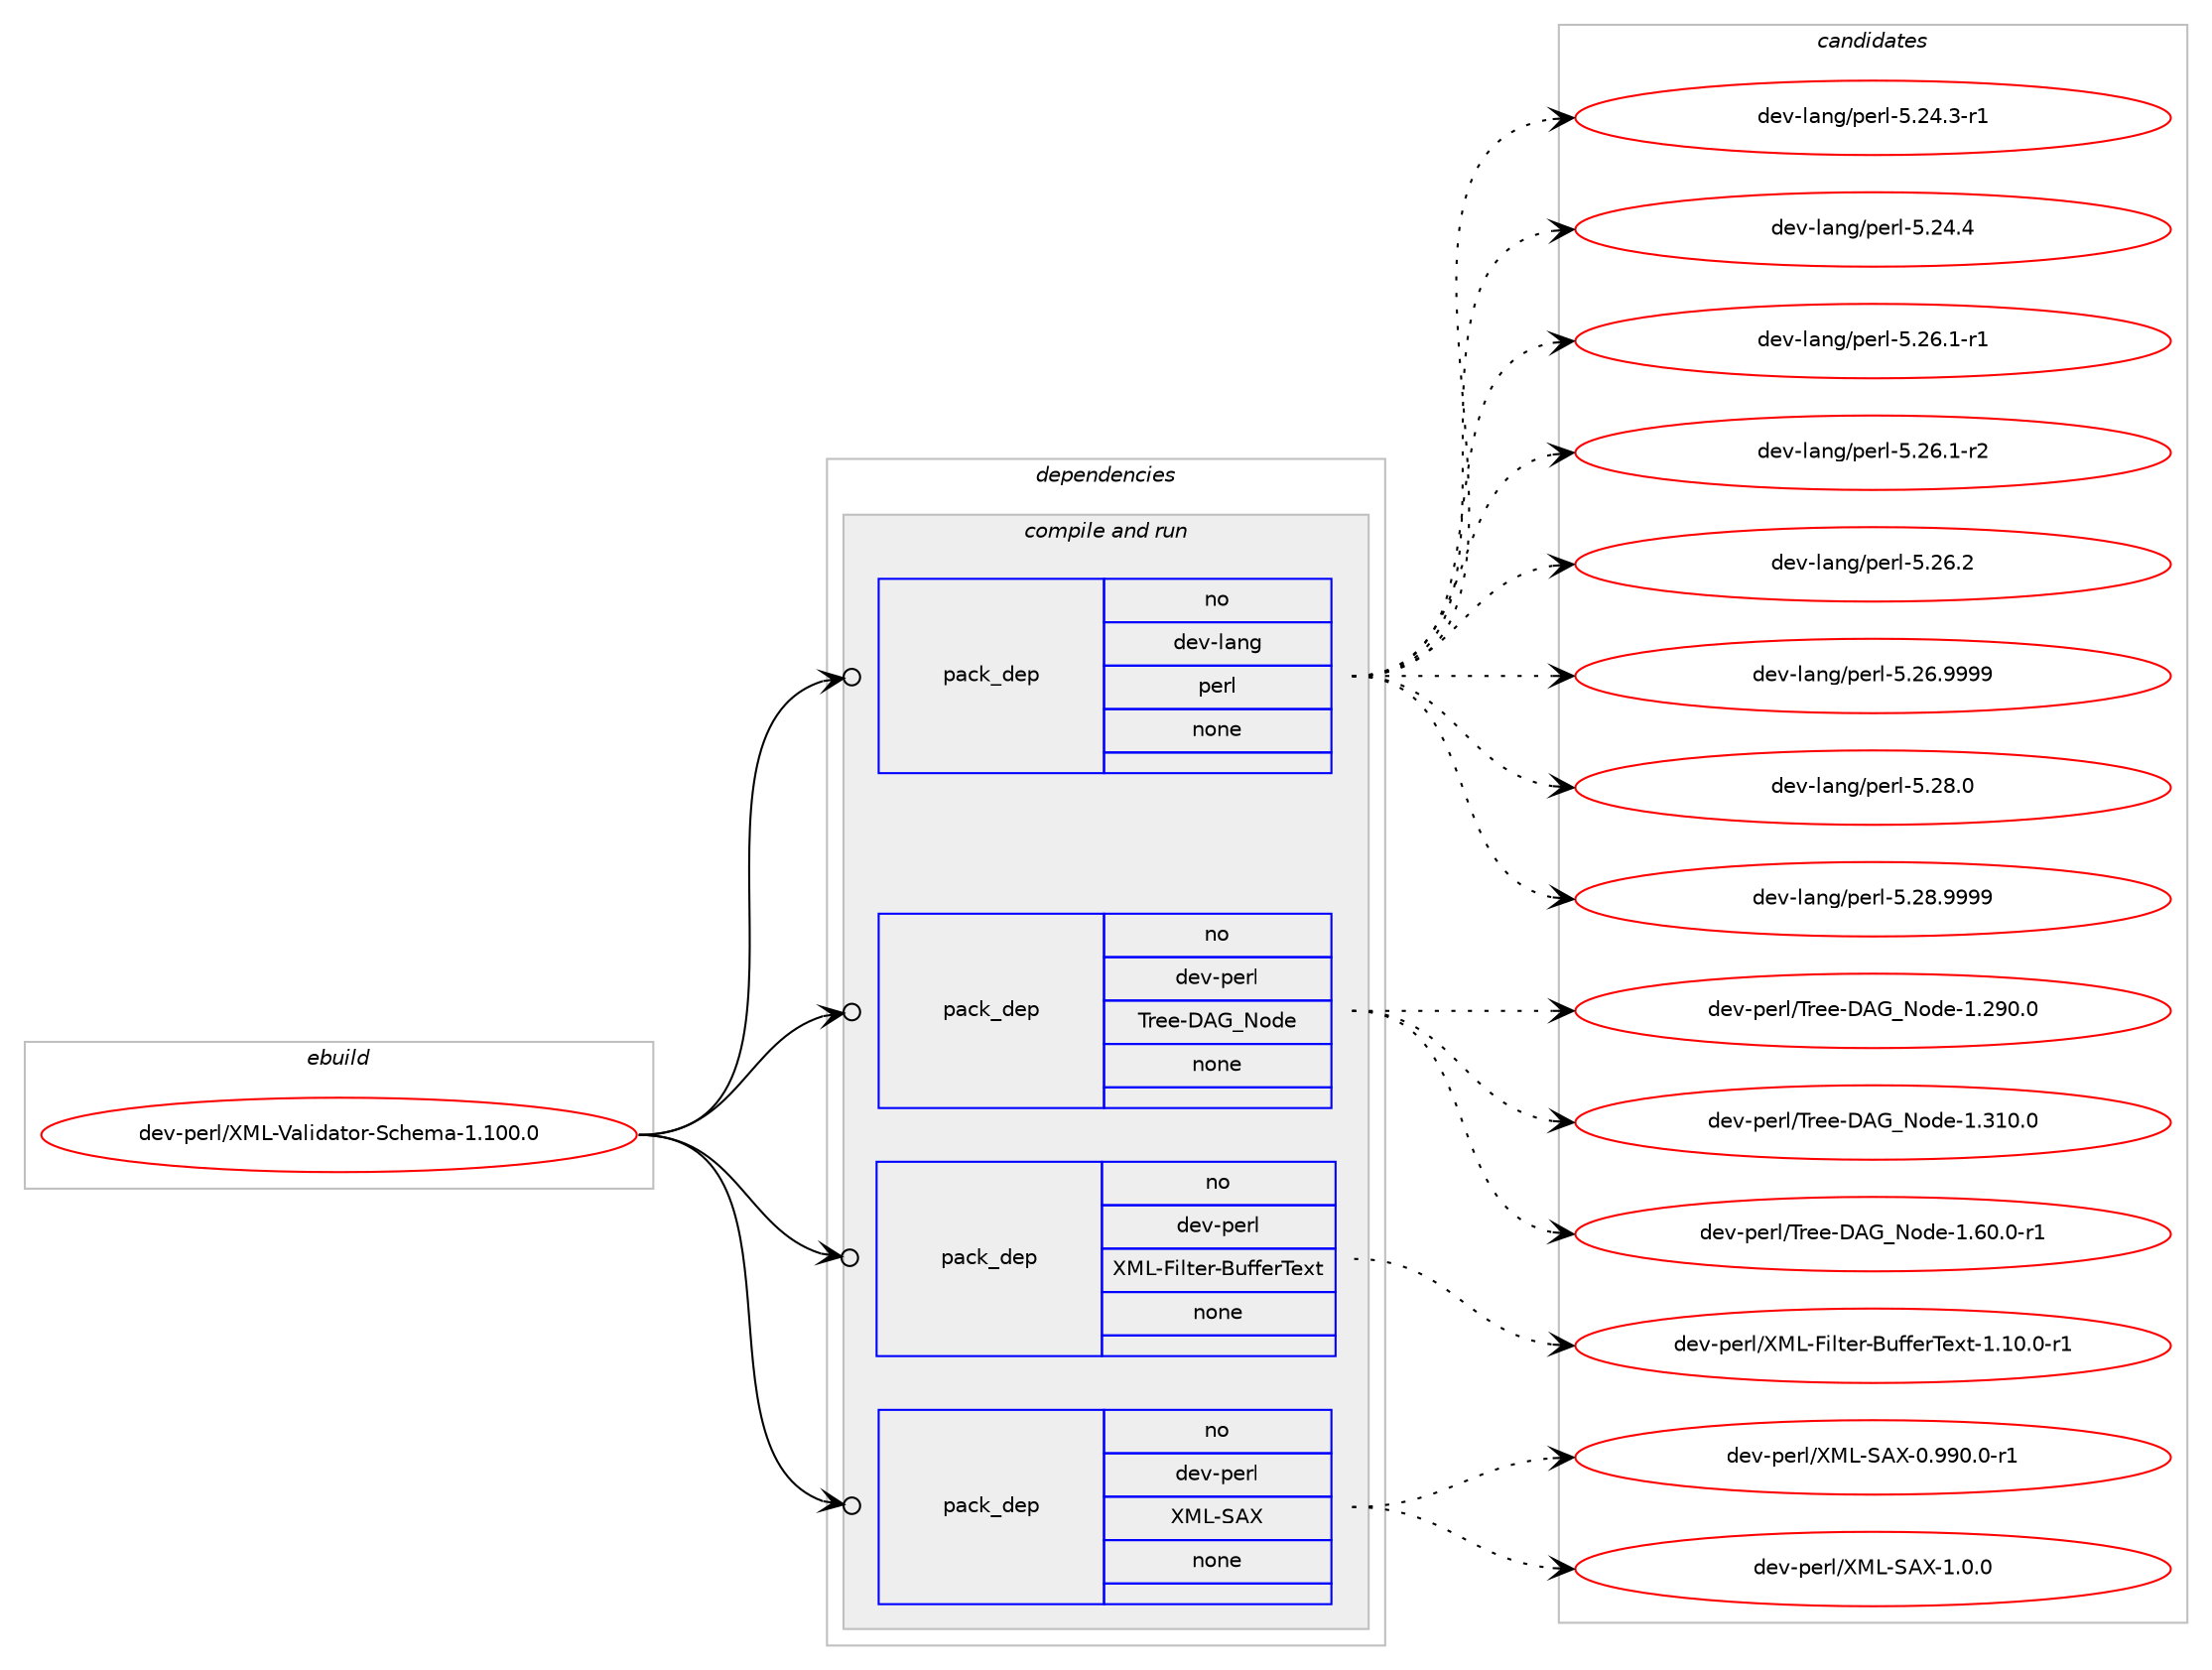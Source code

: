 digraph prolog {

# *************
# Graph options
# *************

newrank=true;
concentrate=true;
compound=true;
graph [rankdir=LR,fontname=Helvetica,fontsize=10,ranksep=1.5];#, ranksep=2.5, nodesep=0.2];
edge  [arrowhead=vee];
node  [fontname=Helvetica,fontsize=10];

# **********
# The ebuild
# **********

subgraph cluster_leftcol {
color=gray;
rank=same;
label=<<i>ebuild</i>>;
id [label="dev-perl/XML-Validator-Schema-1.100.0", color=red, width=4, href="../dev-perl/XML-Validator-Schema-1.100.0.svg"];
}

# ****************
# The dependencies
# ****************

subgraph cluster_midcol {
color=gray;
label=<<i>dependencies</i>>;
subgraph cluster_compile {
fillcolor="#eeeeee";
style=filled;
label=<<i>compile</i>>;
}
subgraph cluster_compileandrun {
fillcolor="#eeeeee";
style=filled;
label=<<i>compile and run</i>>;
subgraph pack999371 {
dependency1391596 [label=<<TABLE BORDER="0" CELLBORDER="1" CELLSPACING="0" CELLPADDING="4" WIDTH="220"><TR><TD ROWSPAN="6" CELLPADDING="30">pack_dep</TD></TR><TR><TD WIDTH="110">no</TD></TR><TR><TD>dev-lang</TD></TR><TR><TD>perl</TD></TR><TR><TD>none</TD></TR><TR><TD></TD></TR></TABLE>>, shape=none, color=blue];
}
id:e -> dependency1391596:w [weight=20,style="solid",arrowhead="odotvee"];
subgraph pack999372 {
dependency1391597 [label=<<TABLE BORDER="0" CELLBORDER="1" CELLSPACING="0" CELLPADDING="4" WIDTH="220"><TR><TD ROWSPAN="6" CELLPADDING="30">pack_dep</TD></TR><TR><TD WIDTH="110">no</TD></TR><TR><TD>dev-perl</TD></TR><TR><TD>Tree-DAG_Node</TD></TR><TR><TD>none</TD></TR><TR><TD></TD></TR></TABLE>>, shape=none, color=blue];
}
id:e -> dependency1391597:w [weight=20,style="solid",arrowhead="odotvee"];
subgraph pack999373 {
dependency1391598 [label=<<TABLE BORDER="0" CELLBORDER="1" CELLSPACING="0" CELLPADDING="4" WIDTH="220"><TR><TD ROWSPAN="6" CELLPADDING="30">pack_dep</TD></TR><TR><TD WIDTH="110">no</TD></TR><TR><TD>dev-perl</TD></TR><TR><TD>XML-Filter-BufferText</TD></TR><TR><TD>none</TD></TR><TR><TD></TD></TR></TABLE>>, shape=none, color=blue];
}
id:e -> dependency1391598:w [weight=20,style="solid",arrowhead="odotvee"];
subgraph pack999374 {
dependency1391599 [label=<<TABLE BORDER="0" CELLBORDER="1" CELLSPACING="0" CELLPADDING="4" WIDTH="220"><TR><TD ROWSPAN="6" CELLPADDING="30">pack_dep</TD></TR><TR><TD WIDTH="110">no</TD></TR><TR><TD>dev-perl</TD></TR><TR><TD>XML-SAX</TD></TR><TR><TD>none</TD></TR><TR><TD></TD></TR></TABLE>>, shape=none, color=blue];
}
id:e -> dependency1391599:w [weight=20,style="solid",arrowhead="odotvee"];
}
subgraph cluster_run {
fillcolor="#eeeeee";
style=filled;
label=<<i>run</i>>;
}
}

# **************
# The candidates
# **************

subgraph cluster_choices {
rank=same;
color=gray;
label=<<i>candidates</i>>;

subgraph choice999371 {
color=black;
nodesep=1;
choice100101118451089711010347112101114108455346505246514511449 [label="dev-lang/perl-5.24.3-r1", color=red, width=4,href="../dev-lang/perl-5.24.3-r1.svg"];
choice10010111845108971101034711210111410845534650524652 [label="dev-lang/perl-5.24.4", color=red, width=4,href="../dev-lang/perl-5.24.4.svg"];
choice100101118451089711010347112101114108455346505446494511449 [label="dev-lang/perl-5.26.1-r1", color=red, width=4,href="../dev-lang/perl-5.26.1-r1.svg"];
choice100101118451089711010347112101114108455346505446494511450 [label="dev-lang/perl-5.26.1-r2", color=red, width=4,href="../dev-lang/perl-5.26.1-r2.svg"];
choice10010111845108971101034711210111410845534650544650 [label="dev-lang/perl-5.26.2", color=red, width=4,href="../dev-lang/perl-5.26.2.svg"];
choice10010111845108971101034711210111410845534650544657575757 [label="dev-lang/perl-5.26.9999", color=red, width=4,href="../dev-lang/perl-5.26.9999.svg"];
choice10010111845108971101034711210111410845534650564648 [label="dev-lang/perl-5.28.0", color=red, width=4,href="../dev-lang/perl-5.28.0.svg"];
choice10010111845108971101034711210111410845534650564657575757 [label="dev-lang/perl-5.28.9999", color=red, width=4,href="../dev-lang/perl-5.28.9999.svg"];
dependency1391596:e -> choice100101118451089711010347112101114108455346505246514511449:w [style=dotted,weight="100"];
dependency1391596:e -> choice10010111845108971101034711210111410845534650524652:w [style=dotted,weight="100"];
dependency1391596:e -> choice100101118451089711010347112101114108455346505446494511449:w [style=dotted,weight="100"];
dependency1391596:e -> choice100101118451089711010347112101114108455346505446494511450:w [style=dotted,weight="100"];
dependency1391596:e -> choice10010111845108971101034711210111410845534650544650:w [style=dotted,weight="100"];
dependency1391596:e -> choice10010111845108971101034711210111410845534650544657575757:w [style=dotted,weight="100"];
dependency1391596:e -> choice10010111845108971101034711210111410845534650564648:w [style=dotted,weight="100"];
dependency1391596:e -> choice10010111845108971101034711210111410845534650564657575757:w [style=dotted,weight="100"];
}
subgraph choice999372 {
color=black;
nodesep=1;
choice1001011184511210111410847841141011014568657195781111001014549465057484648 [label="dev-perl/Tree-DAG_Node-1.290.0", color=red, width=4,href="../dev-perl/Tree-DAG_Node-1.290.0.svg"];
choice1001011184511210111410847841141011014568657195781111001014549465149484648 [label="dev-perl/Tree-DAG_Node-1.310.0", color=red, width=4,href="../dev-perl/Tree-DAG_Node-1.310.0.svg"];
choice100101118451121011141084784114101101456865719578111100101454946544846484511449 [label="dev-perl/Tree-DAG_Node-1.60.0-r1", color=red, width=4,href="../dev-perl/Tree-DAG_Node-1.60.0-r1.svg"];
dependency1391597:e -> choice1001011184511210111410847841141011014568657195781111001014549465057484648:w [style=dotted,weight="100"];
dependency1391597:e -> choice1001011184511210111410847841141011014568657195781111001014549465149484648:w [style=dotted,weight="100"];
dependency1391597:e -> choice100101118451121011141084784114101101456865719578111100101454946544846484511449:w [style=dotted,weight="100"];
}
subgraph choice999373 {
color=black;
nodesep=1;
choice10010111845112101114108478877764570105108116101114456611710210210111484101120116454946494846484511449 [label="dev-perl/XML-Filter-BufferText-1.10.0-r1", color=red, width=4,href="../dev-perl/XML-Filter-BufferText-1.10.0-r1.svg"];
dependency1391598:e -> choice10010111845112101114108478877764570105108116101114456611710210210111484101120116454946494846484511449:w [style=dotted,weight="100"];
}
subgraph choice999374 {
color=black;
nodesep=1;
choice10010111845112101114108478877764583658845484657574846484511449 [label="dev-perl/XML-SAX-0.990.0-r1", color=red, width=4,href="../dev-perl/XML-SAX-0.990.0-r1.svg"];
choice100101118451121011141084788777645836588454946484648 [label="dev-perl/XML-SAX-1.0.0", color=red, width=4,href="../dev-perl/XML-SAX-1.0.0.svg"];
dependency1391599:e -> choice10010111845112101114108478877764583658845484657574846484511449:w [style=dotted,weight="100"];
dependency1391599:e -> choice100101118451121011141084788777645836588454946484648:w [style=dotted,weight="100"];
}
}

}

